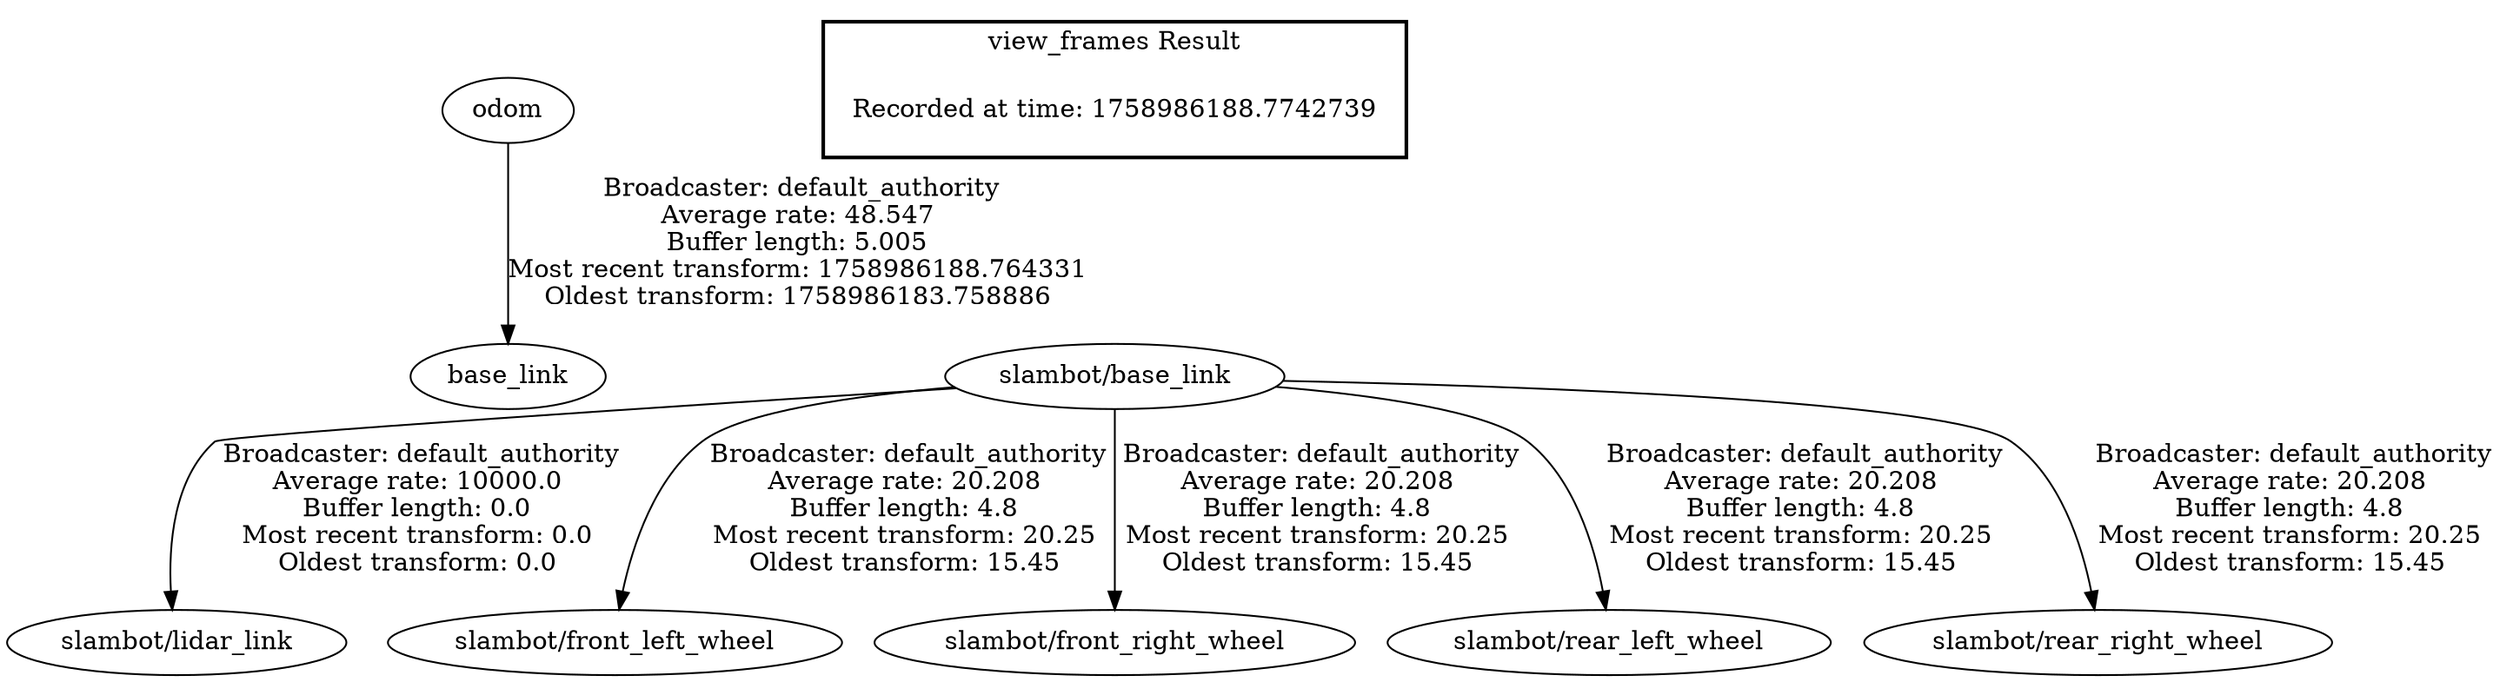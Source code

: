digraph G {
"odom" -> "base_link"[label=" Broadcaster: default_authority\nAverage rate: 48.547\nBuffer length: 5.005\nMost recent transform: 1758986188.764331\nOldest transform: 1758986183.758886\n"];
"slambot/base_link" -> "slambot/lidar_link"[label=" Broadcaster: default_authority\nAverage rate: 10000.0\nBuffer length: 0.0\nMost recent transform: 0.0\nOldest transform: 0.0\n"];
"slambot/base_link" -> "slambot/front_left_wheel"[label=" Broadcaster: default_authority\nAverage rate: 20.208\nBuffer length: 4.8\nMost recent transform: 20.25\nOldest transform: 15.45\n"];
"slambot/base_link" -> "slambot/front_right_wheel"[label=" Broadcaster: default_authority\nAverage rate: 20.208\nBuffer length: 4.8\nMost recent transform: 20.25\nOldest transform: 15.45\n"];
"slambot/base_link" -> "slambot/rear_left_wheel"[label=" Broadcaster: default_authority\nAverage rate: 20.208\nBuffer length: 4.8\nMost recent transform: 20.25\nOldest transform: 15.45\n"];
"slambot/base_link" -> "slambot/rear_right_wheel"[label=" Broadcaster: default_authority\nAverage rate: 20.208\nBuffer length: 4.8\nMost recent transform: 20.25\nOldest transform: 15.45\n"];
edge [style=invis];
 subgraph cluster_legend { style=bold; color=black; label ="view_frames Result";
"Recorded at time: 1758986188.7742739"[ shape=plaintext ] ;
}->"slambot/base_link";
}